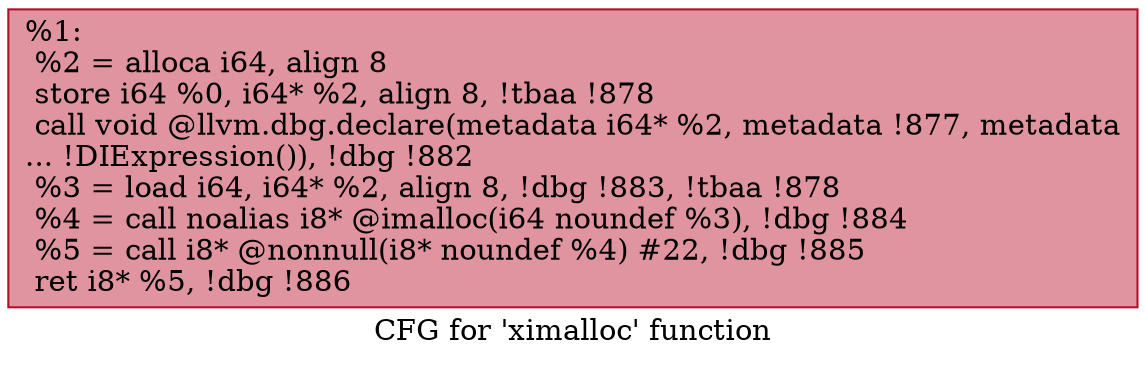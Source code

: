 digraph "CFG for 'ximalloc' function" {
	label="CFG for 'ximalloc' function";

	Node0x148d3b0 [shape=record,color="#b70d28ff", style=filled, fillcolor="#b70d2870",label="{%1:\l  %2 = alloca i64, align 8\l  store i64 %0, i64* %2, align 8, !tbaa !878\l  call void @llvm.dbg.declare(metadata i64* %2, metadata !877, metadata\l... !DIExpression()), !dbg !882\l  %3 = load i64, i64* %2, align 8, !dbg !883, !tbaa !878\l  %4 = call noalias i8* @imalloc(i64 noundef %3), !dbg !884\l  %5 = call i8* @nonnull(i8* noundef %4) #22, !dbg !885\l  ret i8* %5, !dbg !886\l}"];
}
